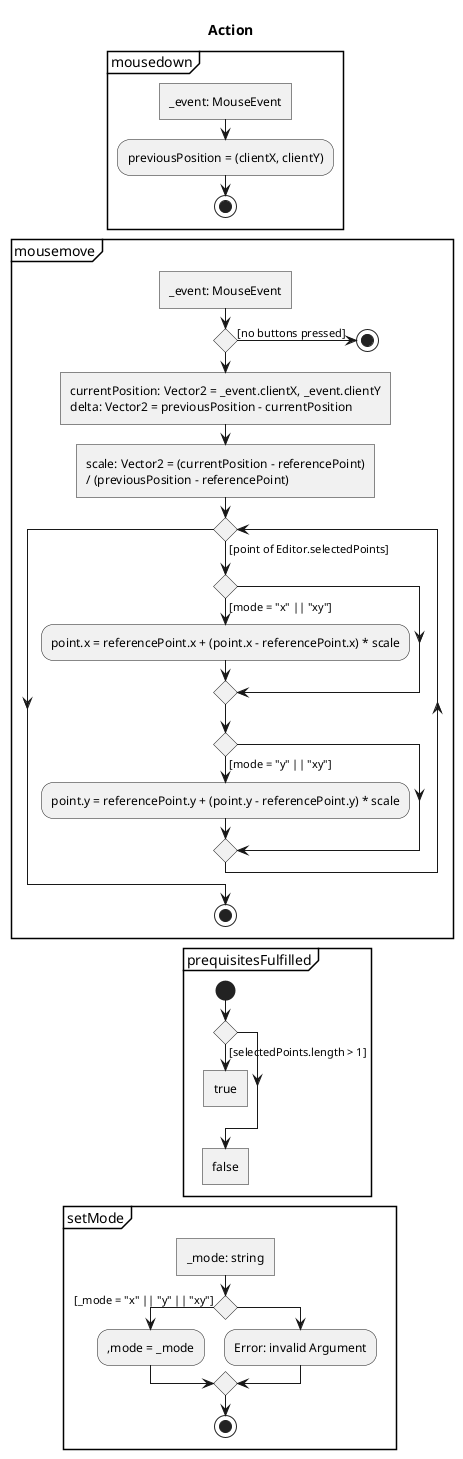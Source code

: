 @startuml Action
skinparam monochrome true

title Action

partition mousedown {
	:_event: MouseEvent]
	:previousPosition = (clientX, clientY);
	stop
}

partition mousemove {
	:_event: MouseEvent]
	if() then ([no buttons pressed])
		stop
	endif
	:currentPosition: Vector2 = _event.clientX, _event.clientY
	delta: Vector2 = previousPosition - currentPosition]
	:scale: Vector2 = (currentPosition - referencePoint) 
	/ (previousPosition - referencePoint)]
	while () is ([point of Editor.selectedPoints])
		if() then ([mode = "x" || "xy"])
			:point.x = referencePoint.x + (point.x - referencePoint.x) * scale;
		endif
		if() then ([mode = "y" || "xy"])
			:point.y = referencePoint.y + (point.y - referencePoint.y) * scale;
		endif
	endwhile
	stop
}

partition prequisitesFulfilled {
	start
	if() then([selectedPoints.length > 1])
		:true]
		detach
	endif
	:false]
	detach
}

partition setMode {
	:_mode: string]
	if() then ([_mode = "x" || "y" || "xy"])
		:,mode = _mode;
	else
		:Error: invalid Argument;
	endif
	stop
}

@enduml